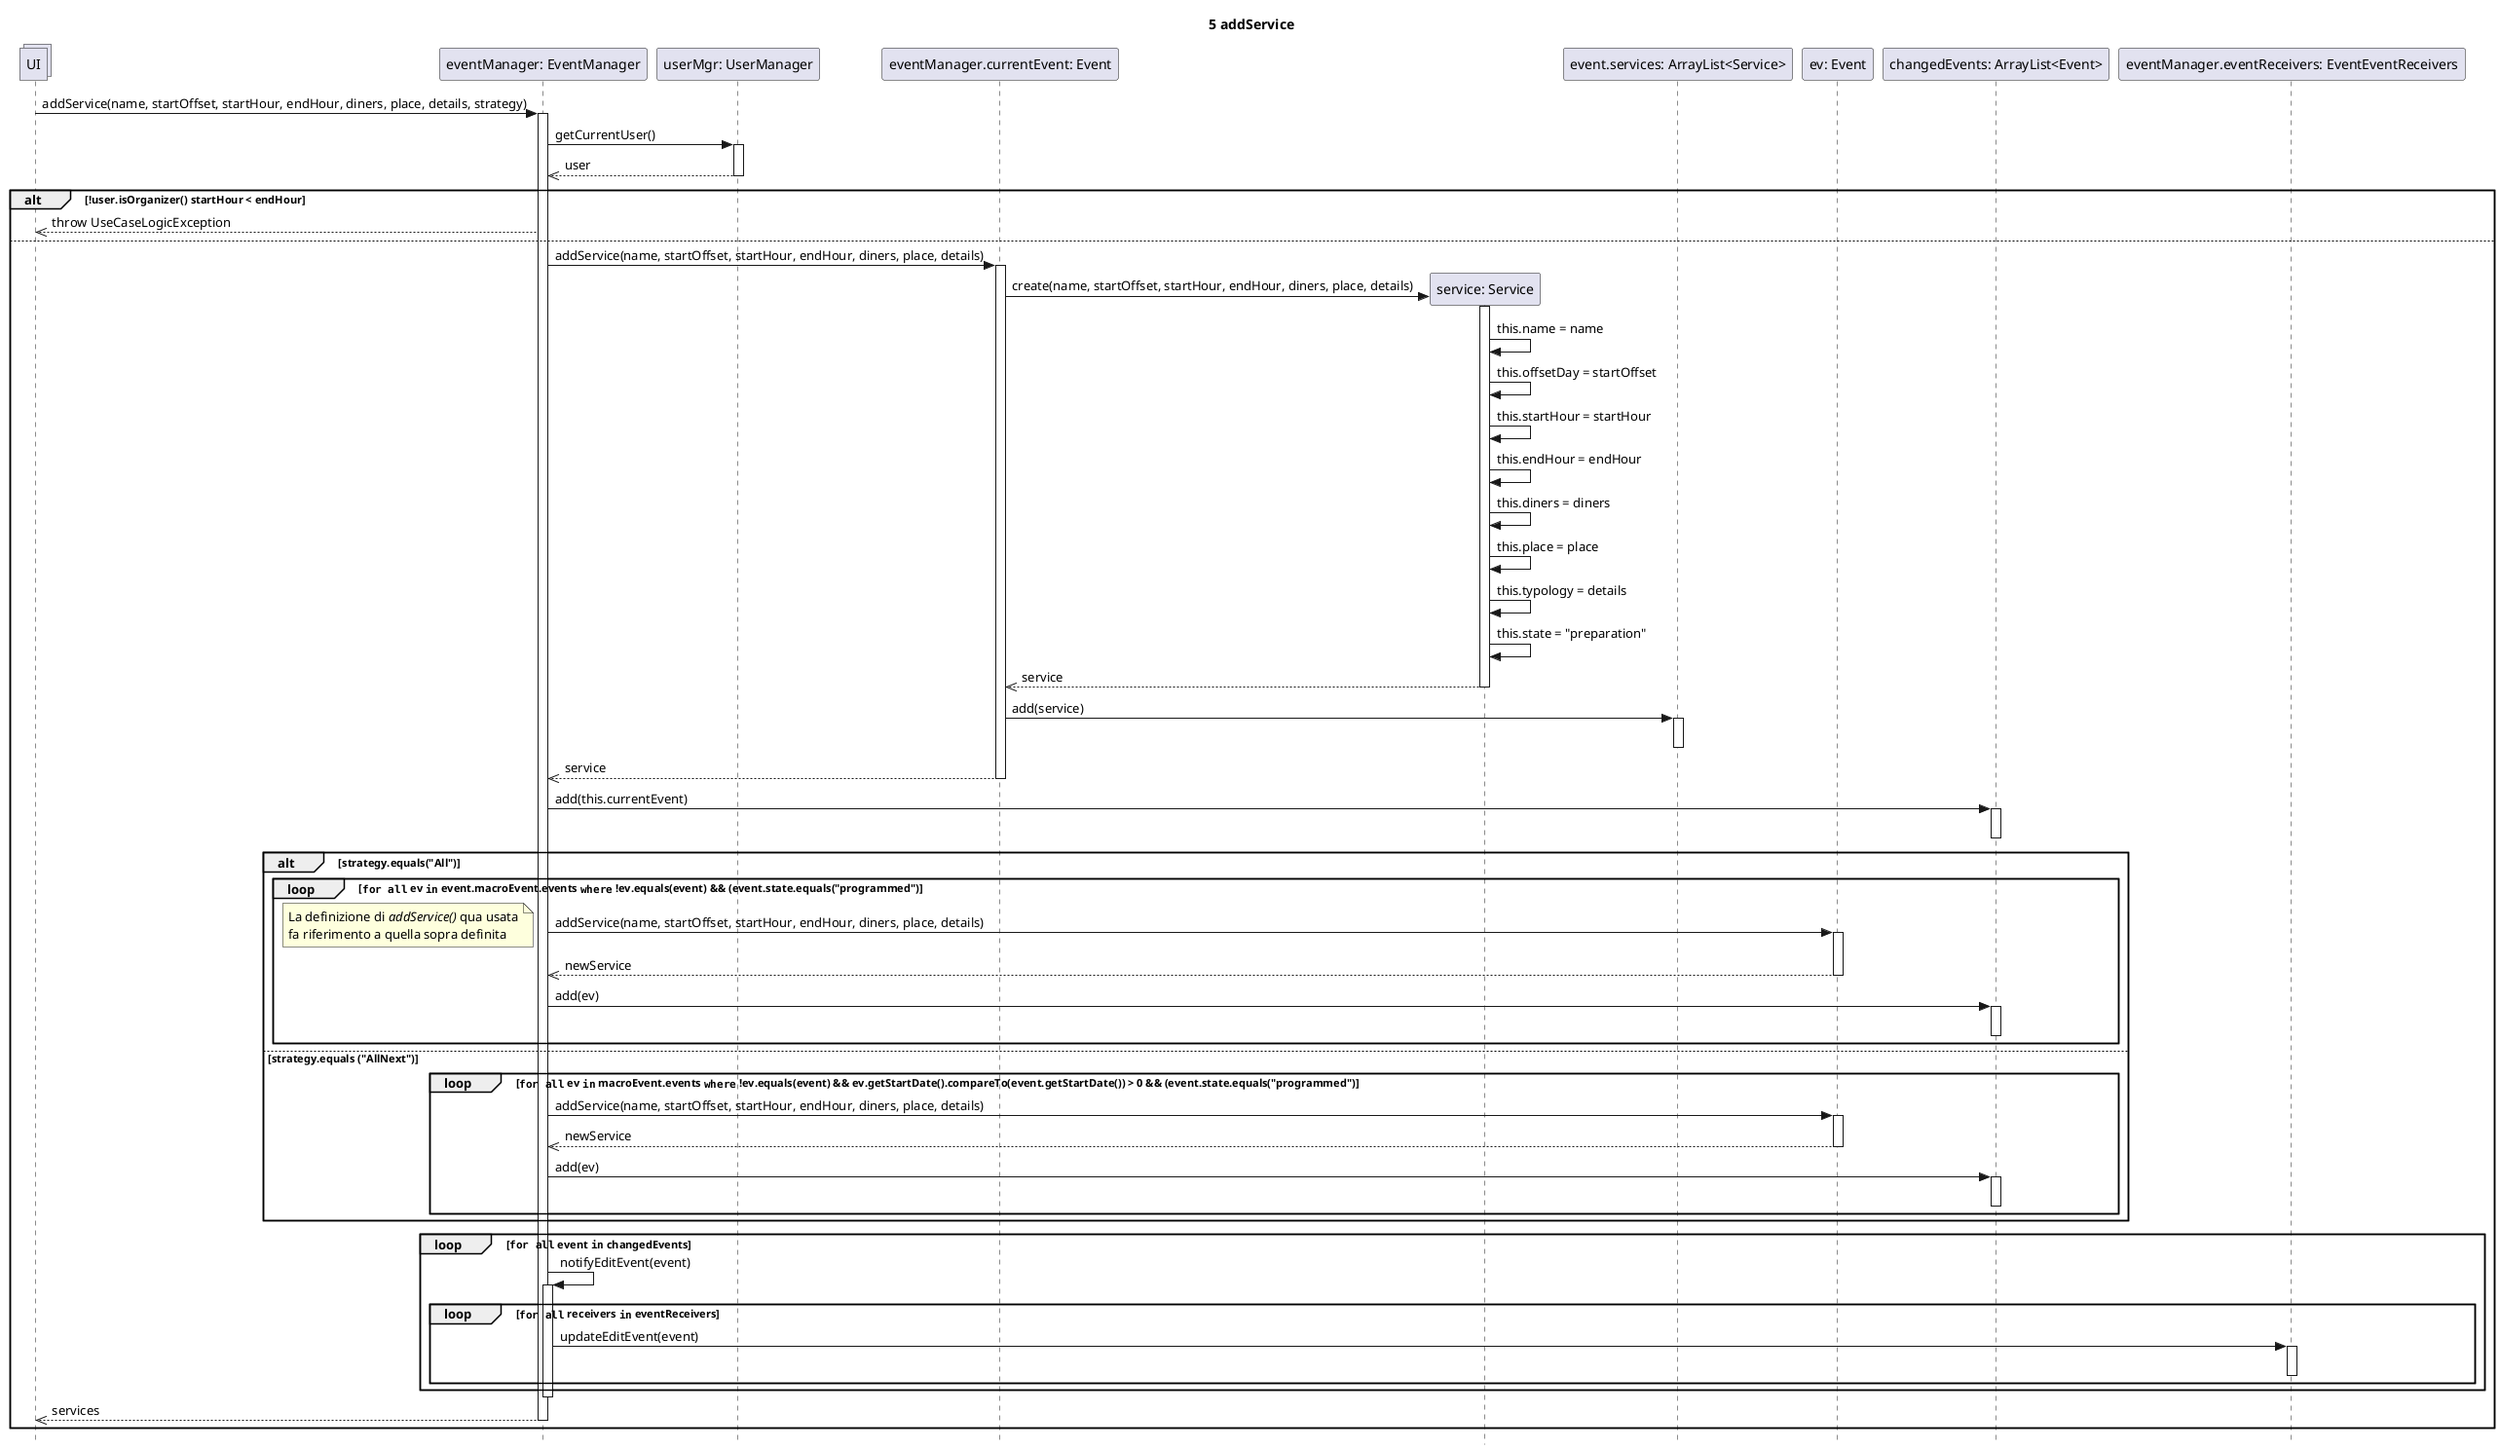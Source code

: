 @startuml
skinparam Style strictuml

collections UI
participant "eventManager: EventManager" as em
participant "userMgr: UserManager" as um
participant "eventManager.currentEvent: Event" as ev
participant "service: Service" as service
participant "event.services: ArrayList<Service>" as ss
participant "ev: Event" as ev2
participant "changedEvents: ArrayList<Event>" as evc
participant "eventManager.eventReceivers: EventEventReceivers" as eer

title 5 addService

UI -> em: addService(name, startOffset, startHour, endHour, diners, place, details, strategy)

activate em
    em -> um: getCurrentUser()
    activate um
        em <<-- um: user
    deactivate um

    alt !user.isOrganizer() startHour < endHour
        UI <<-- em: throw UseCaseLogicException
    else
        em -> ev: addService(name, startOffset, startHour, endHour, diners, place, details)
        activate ev
            ev -> service**: create(name, startOffset, startHour, endHour, diners, place, details)
            activate service
                service -> service: this.name = name
                service -> service: this.offsetDay = startOffset
                service -> service: this.startHour = startHour
                service -> service: this.endHour = endHour
                service -> service: this.diners = diners
                service -> service: this.place = place
                service -> service: this.typology = details
                service -> service: this.state = "preparation"
            ev <<-- service : service
            deactivate service

            ev -> ss: add(service)
            activate ss
            deactivate ss

        em <<-- ev: service
        deactivate ev

        em -> evc: add(this.currentEvent)
        activate evc
        deactivate evc

        alt strategy.equals("All")
            loop ""for all"" ev ""in"" event.macroEvent.events ""where"" !ev.equals(event) && (event.state.equals("programmed")
                em -> ev2: addService(name, startOffset, startHour, endHour, diners, place, details)
                note left: La definizione di //addService()// qua usata\nfa riferimento a quella sopra definita
                activate ev2
                em <<--ev2: newService
                deactivate ev2
                em -> evc: add(ev)
                activate evc
                deactivate evc
            end
        else strategy.equals ("AllNext")
            loop ""for all"" ev ""in"" macroEvent.events ""where"" !ev.equals(event) && ev.getStartDate().compareTo(event.getStartDate()) > 0 && (event.state.equals("programmed")
                em -> ev2: addService(name, startOffset, startHour, endHour, diners, place, details)
                activate ev2
                em <<--ev2: newService
                deactivate ev2
                em -> evc: add(ev)
                activate evc
                deactivate evc
            end
        end

        activate em
            loop ""for all"" event ""in"" changedEvents
            em -> em: notifyEditEvent(event)
            activate em
                loop ""for all"" receivers ""in"" eventReceivers
                    em -> eer: updateEditEvent(event)
                    activate eer
                    deactivate eer
                end
            end
        deactivate em

    UI <<-- em: services
    deactivate em
end
@enduml